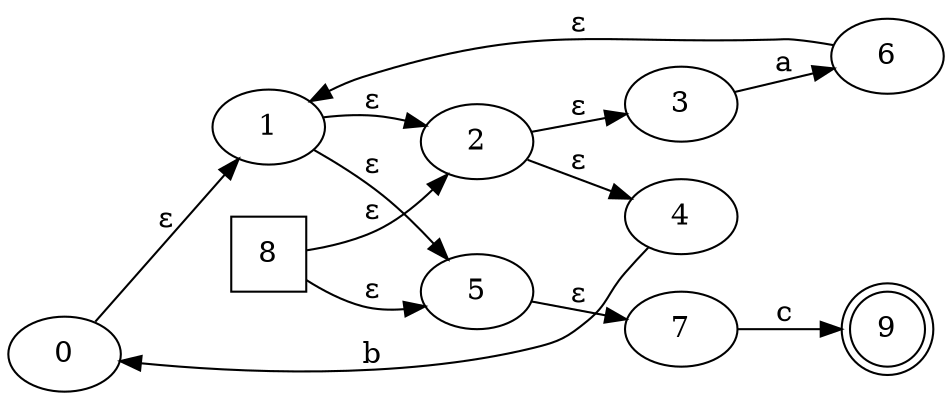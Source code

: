 digraph G {
	rankdir=LR;
	0->1[ label=ɛ ];
	2->3[ label=ɛ ];
	2->4[ label=ɛ ];
	1->5[ label=ɛ ];
	1->2[ label=ɛ ];
	6->1[ label=ɛ ];
	5->7[ label=ɛ ];
	8->2[ label=ɛ ];
	8->5[ label=ɛ ];
	3->6[ label=a ];
	4->0[ label=b ];
	7->9[ label=c ];
	0;
	1;
	2;
	3;
	4;
	5;
	6;
	7;
	8 [ shape=square ];
	9 [ shape=doublecircle ];

}

